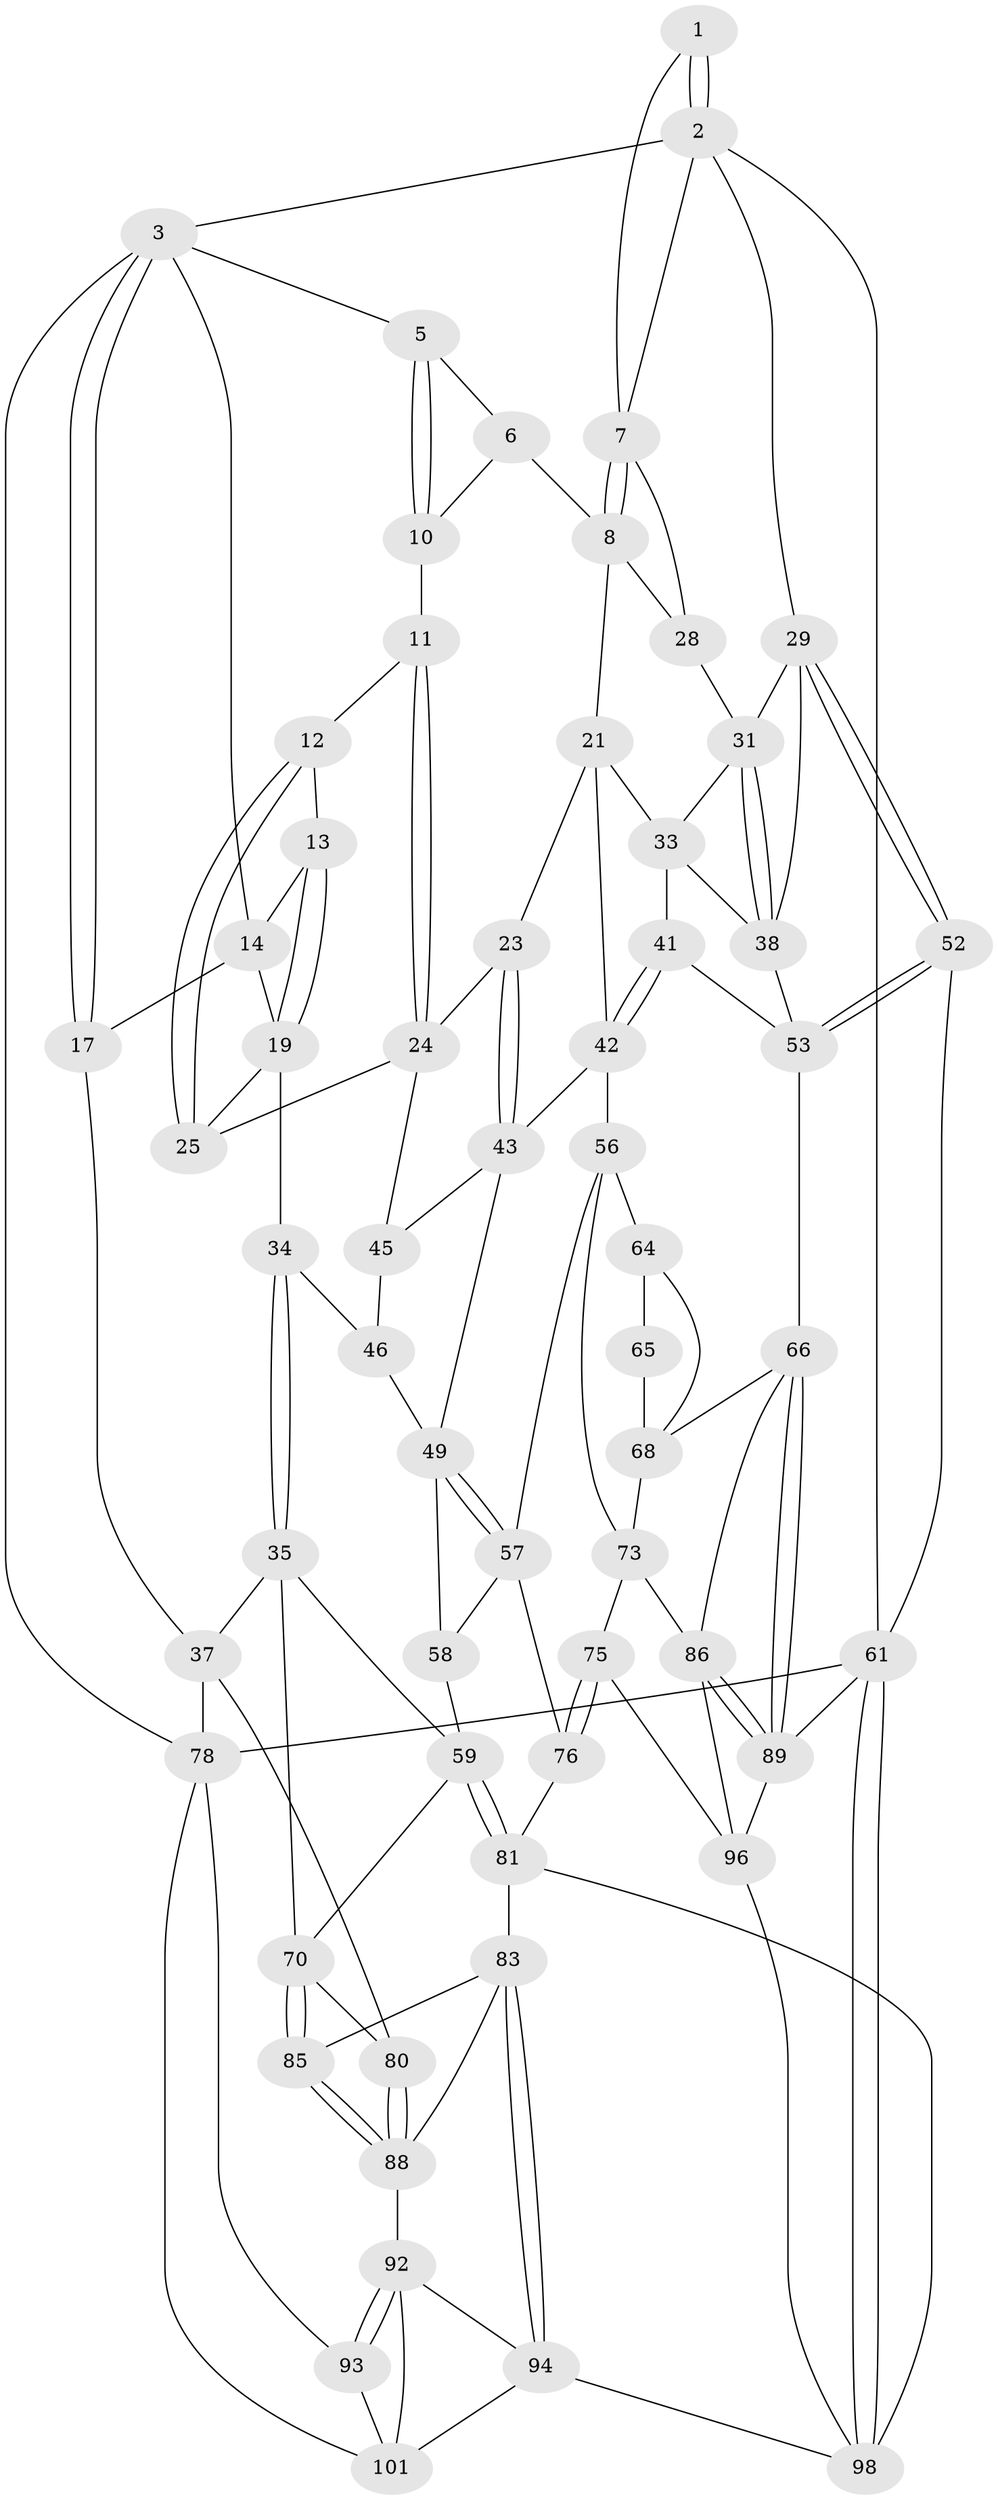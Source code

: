 // original degree distribution, {3: 0.029411764705882353, 6: 0.2549019607843137, 4: 0.2549019607843137, 5: 0.46078431372549017}
// Generated by graph-tools (version 1.1) at 2025/11/02/27/25 16:11:56]
// undirected, 61 vertices, 135 edges
graph export_dot {
graph [start="1"]
  node [color=gray90,style=filled];
  1 [pos="+0.7372819432973998+0"];
  2 [pos="+1+0",super="+15"];
  3 [pos="+0+0",super="+4"];
  5 [pos="+0.377334561914983+0"];
  6 [pos="+0.5517055908345748+0",super="+9"];
  7 [pos="+0.6876609903659181+0.061304634668401296",super="+16"];
  8 [pos="+0.6202103721069689+0.13648613642451196",super="+20"];
  10 [pos="+0.5545156371365431+0.11363746265500431"];
  11 [pos="+0.5035047675699761+0.128773682675876"];
  12 [pos="+0.31319383223210456+0.04849499512344723"];
  13 [pos="+0.3025885440374135+0.019460045947461767"];
  14 [pos="+0.2729811051653074+0",super="+18"];
  17 [pos="+0+0.25268355424350447"];
  19 [pos="+0.13678767713184367+0.21740030764827334",super="+26"];
  21 [pos="+0.6296854647241491+0.20160485608586787",super="+22"];
  23 [pos="+0.47942207226115957+0.2673484274131984"];
  24 [pos="+0.42071036489378444+0.25216177248544797",super="+27"];
  25 [pos="+0.3321256507642634+0.2291706329266044"];
  28 [pos="+0.8335622851463099+0.14666094072903302"];
  29 [pos="+1+0",super="+30"];
  31 [pos="+0.8655901021149041+0.2695520468587618",super="+32"];
  33 [pos="+0.7578216540525196+0.2624646919812446",super="+39"];
  34 [pos="+0.24831097194213483+0.33282714311790507",super="+47"];
  35 [pos="+0.21547031462648683+0.3914375481220933",super="+36"];
  37 [pos="+0+0.3461859907059019",super="+77"];
  38 [pos="+0.8231550141414045+0.33082018126534596",super="+40"];
  41 [pos="+0.7808570663323301+0.37010131505620675",super="+55"];
  42 [pos="+0.6328173820478548+0.41410135978202584",super="+48"];
  43 [pos="+0.49813018928442576+0.3576866593890806",super="+44"];
  45 [pos="+0.4219617224316083+0.34560526757981375"];
  46 [pos="+0.4107004742772775+0.3568704953859635",super="+51"];
  49 [pos="+0.4533756551487142+0.452981722471787",super="+50"];
  52 [pos="+1+0.542012330159203"];
  53 [pos="+1+0.540131348749832",super="+54"];
  56 [pos="+0.6180474356263381+0.4535501511791047",super="+63"];
  57 [pos="+0.6094330608809333+0.46068189623398165",super="+72"];
  58 [pos="+0.40518825739254233+0.4909543020949093"];
  59 [pos="+0.3615475320731622+0.539357136201465",super="+60"];
  61 [pos="+1+1",super="+62"];
  64 [pos="+0.7539590688167418+0.5145696805889517"];
  65 [pos="+0.8162536031577889+0.47323457455984863"];
  66 [pos="+0.8604862837994248+0.6354229577077",super="+67"];
  68 [pos="+0.8155746854663023+0.6138496321332308",super="+69"];
  70 [pos="+0.19238701473543632+0.6035523289163762",super="+71"];
  73 [pos="+0.7198045654754284+0.5969426085323796",super="+74"];
  75 [pos="+0.5394897089648293+0.7548534408550127"];
  76 [pos="+0.5282934196171297+0.7501170022098504"];
  78 [pos="+0+0.867814738548155",super="+79"];
  80 [pos="+0+0.7524804388763664"];
  81 [pos="+0.47289057660786965+0.7531107725836403",super="+82"];
  83 [pos="+0.3652088239060679+0.7893827882485598",super="+84"];
  85 [pos="+0.1953464282454006+0.6791532130693219"];
  86 [pos="+0.7618661578447435+0.7450315111690868",super="+87"];
  88 [pos="+0.016454660770248285+0.7567001141904497",super="+91"];
  89 [pos="+0.9269335950038196+0.9093269528820476",super="+90"];
  92 [pos="+0.15307653168893676+0.9003905328310078",super="+95"];
  93 [pos="+0.1228681588616416+0.9291833283661585"];
  94 [pos="+0.30875594251883+0.8996783577961319",super="+100"];
  96 [pos="+0.7158747451034349+0.8935242816735641",super="+97"];
  98 [pos="+0.6127342290854563+1",super="+99"];
  101 [pos="+0.1618103336797905+1",super="+102"];
  1 -- 2;
  1 -- 2;
  1 -- 7;
  2 -- 3;
  2 -- 61;
  2 -- 29;
  2 -- 7;
  3 -- 17;
  3 -- 17;
  3 -- 5;
  3 -- 14;
  3 -- 78;
  5 -- 6;
  5 -- 10;
  5 -- 10;
  6 -- 8;
  6 -- 10;
  7 -- 8;
  7 -- 8;
  7 -- 28;
  8 -- 28;
  8 -- 21;
  10 -- 11;
  11 -- 12;
  11 -- 24;
  11 -- 24;
  12 -- 13;
  12 -- 25;
  12 -- 25;
  13 -- 14;
  13 -- 19;
  13 -- 19;
  14 -- 17;
  14 -- 19;
  17 -- 37;
  19 -- 25;
  19 -- 34;
  21 -- 33;
  21 -- 42;
  21 -- 23;
  23 -- 24;
  23 -- 43;
  23 -- 43;
  24 -- 25;
  24 -- 45;
  28 -- 31;
  29 -- 52;
  29 -- 52;
  29 -- 38;
  29 -- 31;
  31 -- 38;
  31 -- 38;
  31 -- 33;
  33 -- 38;
  33 -- 41;
  34 -- 35;
  34 -- 35;
  34 -- 46 [weight=2];
  35 -- 59;
  35 -- 37;
  35 -- 70;
  37 -- 80;
  37 -- 78;
  38 -- 53;
  41 -- 42;
  41 -- 42;
  41 -- 53;
  42 -- 56;
  42 -- 43;
  43 -- 49;
  43 -- 45;
  45 -- 46;
  46 -- 49;
  49 -- 57;
  49 -- 57;
  49 -- 58;
  52 -- 53;
  52 -- 53;
  52 -- 61;
  53 -- 66;
  56 -- 57;
  56 -- 73;
  56 -- 64;
  57 -- 58;
  57 -- 76;
  58 -- 59;
  59 -- 81;
  59 -- 81;
  59 -- 70;
  61 -- 98;
  61 -- 98;
  61 -- 78;
  61 -- 89;
  64 -- 65;
  64 -- 68;
  65 -- 68;
  66 -- 89;
  66 -- 89;
  66 -- 68;
  66 -- 86;
  68 -- 73;
  70 -- 85;
  70 -- 85;
  70 -- 80;
  73 -- 75;
  73 -- 86;
  75 -- 76;
  75 -- 76;
  75 -- 96;
  76 -- 81;
  78 -- 93;
  78 -- 101;
  80 -- 88;
  80 -- 88;
  81 -- 98;
  81 -- 83;
  83 -- 94;
  83 -- 94;
  83 -- 85;
  83 -- 88;
  85 -- 88;
  85 -- 88;
  86 -- 89;
  86 -- 89;
  86 -- 96;
  88 -- 92;
  89 -- 96;
  92 -- 93;
  92 -- 93;
  92 -- 101;
  92 -- 94;
  93 -- 101;
  94 -- 101;
  94 -- 98;
  96 -- 98;
}
